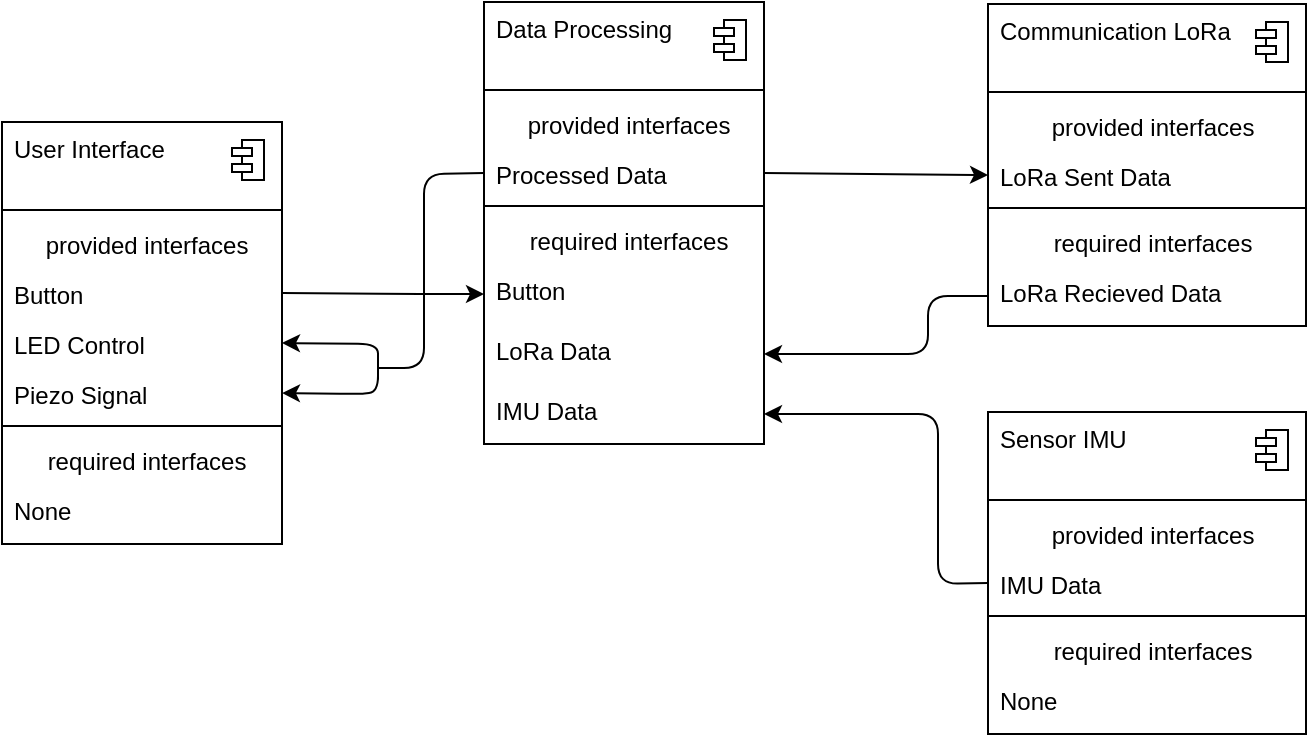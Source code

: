<mxfile version="26.0.11">
  <diagram id="MjFeRXZPXtYfNEGw_rVI" name="Seite-1">
    <mxGraphModel dx="954" dy="627" grid="0" gridSize="5" guides="1" tooltips="1" connect="1" arrows="1" fold="1" page="1" pageScale="1" pageWidth="827" pageHeight="1169" math="0" shadow="0">
      <root>
        <mxCell id="0" />
        <mxCell id="1" parent="0" />
        <mxCell id="KxT_3nnxwSCSf007zI9L-1" value="" style="fontStyle=1;align=center;verticalAlign=top;childLayout=stackLayout;horizontal=1;horizontalStack=0;resizeParent=1;resizeParentMax=0;resizeLast=0;marginBottom=0;" parent="1" vertex="1">
          <mxGeometry x="99" y="440" width="140" height="211" as="geometry" />
        </mxCell>
        <mxCell id="KxT_3nnxwSCSf007zI9L-2" value="User Interface" style="html=1;align=left;spacingLeft=4;verticalAlign=top;strokeColor=none;fillColor=none;" parent="KxT_3nnxwSCSf007zI9L-1" vertex="1">
          <mxGeometry width="140" height="40" as="geometry" />
        </mxCell>
        <mxCell id="KxT_3nnxwSCSf007zI9L-3" value="" style="shape=module;jettyWidth=10;jettyHeight=4;" parent="KxT_3nnxwSCSf007zI9L-2" vertex="1">
          <mxGeometry x="1" width="16" height="20" relative="1" as="geometry">
            <mxPoint x="-25" y="9" as="offset" />
          </mxGeometry>
        </mxCell>
        <mxCell id="KxT_3nnxwSCSf007zI9L-4" value="" style="line;strokeWidth=1;fillColor=none;align=left;verticalAlign=middle;spacingTop=-1;spacingLeft=3;spacingRight=3;rotatable=0;labelPosition=right;points=[];portConstraint=eastwest;" parent="KxT_3nnxwSCSf007zI9L-1" vertex="1">
          <mxGeometry y="40" width="140" height="8" as="geometry" />
        </mxCell>
        <mxCell id="KxT_3nnxwSCSf007zI9L-5" value="provided interfaces" style="html=1;align=center;spacingLeft=4;verticalAlign=top;strokeColor=none;fillColor=none;" parent="KxT_3nnxwSCSf007zI9L-1" vertex="1">
          <mxGeometry y="48" width="140" height="25" as="geometry" />
        </mxCell>
        <mxCell id="ilR9-OCXuEdhlFH5wt8X-6" value="Button" style="html=1;align=left;spacingLeft=4;verticalAlign=top;strokeColor=none;fillColor=none;" parent="KxT_3nnxwSCSf007zI9L-1" vertex="1">
          <mxGeometry y="73" width="140" height="25" as="geometry" />
        </mxCell>
        <mxCell id="ilR9-OCXuEdhlFH5wt8X-5" value="LED Control" style="html=1;align=left;spacingLeft=4;verticalAlign=top;strokeColor=none;fillColor=none;" parent="KxT_3nnxwSCSf007zI9L-1" vertex="1">
          <mxGeometry y="98" width="140" height="25" as="geometry" />
        </mxCell>
        <mxCell id="KxT_3nnxwSCSf007zI9L-6" value="Piezo Signal" style="html=1;align=left;spacingLeft=4;verticalAlign=top;strokeColor=none;fillColor=none;" parent="KxT_3nnxwSCSf007zI9L-1" vertex="1">
          <mxGeometry y="123" width="140" height="25" as="geometry" />
        </mxCell>
        <mxCell id="KxT_3nnxwSCSf007zI9L-7" value="" style="line;strokeWidth=1;fillColor=none;align=left;verticalAlign=middle;spacingTop=-1;spacingLeft=3;spacingRight=3;rotatable=0;labelPosition=right;points=[];portConstraint=eastwest;" parent="KxT_3nnxwSCSf007zI9L-1" vertex="1">
          <mxGeometry y="148" width="140" height="8" as="geometry" />
        </mxCell>
        <mxCell id="KxT_3nnxwSCSf007zI9L-8" value="required interfaces" style="html=1;align=center;spacingLeft=4;verticalAlign=top;strokeColor=none;fillColor=none;" parent="KxT_3nnxwSCSf007zI9L-1" vertex="1">
          <mxGeometry y="156" width="140" height="25" as="geometry" />
        </mxCell>
        <mxCell id="KxT_3nnxwSCSf007zI9L-9" value="None" style="html=1;align=left;spacingLeft=4;verticalAlign=top;strokeColor=none;fillColor=none;" parent="KxT_3nnxwSCSf007zI9L-1" vertex="1">
          <mxGeometry y="181" width="140" height="30" as="geometry" />
        </mxCell>
        <mxCell id="KxT_3nnxwSCSf007zI9L-11" value="" style="fontStyle=1;align=center;verticalAlign=top;childLayout=stackLayout;horizontal=1;horizontalStack=0;resizeParent=1;resizeParentMax=0;resizeLast=0;marginBottom=0;" parent="1" vertex="1">
          <mxGeometry x="340" y="380" width="140" height="221" as="geometry" />
        </mxCell>
        <mxCell id="KxT_3nnxwSCSf007zI9L-12" value="Data Processing" style="html=1;align=left;spacingLeft=4;verticalAlign=top;strokeColor=none;fillColor=none;" parent="KxT_3nnxwSCSf007zI9L-11" vertex="1">
          <mxGeometry width="140" height="40" as="geometry" />
        </mxCell>
        <mxCell id="KxT_3nnxwSCSf007zI9L-13" value="" style="shape=module;jettyWidth=10;jettyHeight=4;" parent="KxT_3nnxwSCSf007zI9L-12" vertex="1">
          <mxGeometry x="1" width="16" height="20" relative="1" as="geometry">
            <mxPoint x="-25" y="9" as="offset" />
          </mxGeometry>
        </mxCell>
        <mxCell id="KxT_3nnxwSCSf007zI9L-14" value="" style="line;strokeWidth=1;fillColor=none;align=left;verticalAlign=middle;spacingTop=-1;spacingLeft=3;spacingRight=3;rotatable=0;labelPosition=right;points=[];portConstraint=eastwest;" parent="KxT_3nnxwSCSf007zI9L-11" vertex="1">
          <mxGeometry y="40" width="140" height="8" as="geometry" />
        </mxCell>
        <mxCell id="KxT_3nnxwSCSf007zI9L-15" value="provided interfaces" style="html=1;align=center;spacingLeft=4;verticalAlign=top;strokeColor=none;fillColor=none;" parent="KxT_3nnxwSCSf007zI9L-11" vertex="1">
          <mxGeometry y="48" width="140" height="25" as="geometry" />
        </mxCell>
        <mxCell id="KxT_3nnxwSCSf007zI9L-16" value="Processed Data" style="html=1;align=left;spacingLeft=4;verticalAlign=top;strokeColor=none;fillColor=none;" parent="KxT_3nnxwSCSf007zI9L-11" vertex="1">
          <mxGeometry y="73" width="140" height="25" as="geometry" />
        </mxCell>
        <mxCell id="KxT_3nnxwSCSf007zI9L-17" value="" style="line;strokeWidth=1;fillColor=none;align=left;verticalAlign=middle;spacingTop=-1;spacingLeft=3;spacingRight=3;rotatable=0;labelPosition=right;points=[];portConstraint=eastwest;" parent="KxT_3nnxwSCSf007zI9L-11" vertex="1">
          <mxGeometry y="98" width="140" height="8" as="geometry" />
        </mxCell>
        <mxCell id="KxT_3nnxwSCSf007zI9L-18" value="required interfaces" style="html=1;align=center;spacingLeft=4;verticalAlign=top;strokeColor=none;fillColor=none;" parent="KxT_3nnxwSCSf007zI9L-11" vertex="1">
          <mxGeometry y="106" width="140" height="25" as="geometry" />
        </mxCell>
        <mxCell id="KxT_3nnxwSCSf007zI9L-51" value="Button" style="html=1;align=left;spacingLeft=4;verticalAlign=top;strokeColor=none;fillColor=none;" parent="KxT_3nnxwSCSf007zI9L-11" vertex="1">
          <mxGeometry y="131" width="140" height="30" as="geometry" />
        </mxCell>
        <mxCell id="KxT_3nnxwSCSf007zI9L-19" value="LoRa Data" style="html=1;align=left;spacingLeft=4;verticalAlign=top;strokeColor=none;fillColor=none;" parent="KxT_3nnxwSCSf007zI9L-11" vertex="1">
          <mxGeometry y="161" width="140" height="30" as="geometry" />
        </mxCell>
        <mxCell id="KxT_3nnxwSCSf007zI9L-20" value="IMU Data" style="html=1;align=left;spacingLeft=4;verticalAlign=top;strokeColor=none;fillColor=none;" parent="KxT_3nnxwSCSf007zI9L-11" vertex="1">
          <mxGeometry y="191" width="140" height="30" as="geometry" />
        </mxCell>
        <mxCell id="KxT_3nnxwSCSf007zI9L-31" value="" style="fontStyle=1;align=center;verticalAlign=top;childLayout=stackLayout;horizontal=1;horizontalStack=0;resizeParent=1;resizeParentMax=0;resizeLast=0;marginBottom=0;" parent="1" vertex="1">
          <mxGeometry x="592" y="585" width="159" height="161" as="geometry" />
        </mxCell>
        <mxCell id="KxT_3nnxwSCSf007zI9L-32" value="Sensor IMU " style="html=1;align=left;spacingLeft=4;verticalAlign=top;strokeColor=none;fillColor=none;" parent="KxT_3nnxwSCSf007zI9L-31" vertex="1">
          <mxGeometry width="159" height="40" as="geometry" />
        </mxCell>
        <mxCell id="KxT_3nnxwSCSf007zI9L-33" value="" style="shape=module;jettyWidth=10;jettyHeight=4;" parent="KxT_3nnxwSCSf007zI9L-32" vertex="1">
          <mxGeometry x="1" width="16" height="20" relative="1" as="geometry">
            <mxPoint x="-25" y="9" as="offset" />
          </mxGeometry>
        </mxCell>
        <mxCell id="KxT_3nnxwSCSf007zI9L-34" value="" style="line;strokeWidth=1;fillColor=none;align=left;verticalAlign=middle;spacingTop=-1;spacingLeft=3;spacingRight=3;rotatable=0;labelPosition=right;points=[];portConstraint=eastwest;" parent="KxT_3nnxwSCSf007zI9L-31" vertex="1">
          <mxGeometry y="40" width="159" height="8" as="geometry" />
        </mxCell>
        <mxCell id="KxT_3nnxwSCSf007zI9L-35" value="provided interfaces" style="html=1;align=center;spacingLeft=4;verticalAlign=top;strokeColor=none;fillColor=none;" parent="KxT_3nnxwSCSf007zI9L-31" vertex="1">
          <mxGeometry y="48" width="159" height="25" as="geometry" />
        </mxCell>
        <mxCell id="KxT_3nnxwSCSf007zI9L-36" value="IMU Data" style="html=1;align=left;spacingLeft=4;verticalAlign=top;strokeColor=none;fillColor=none;" parent="KxT_3nnxwSCSf007zI9L-31" vertex="1">
          <mxGeometry y="73" width="159" height="25" as="geometry" />
        </mxCell>
        <mxCell id="KxT_3nnxwSCSf007zI9L-37" value="" style="line;strokeWidth=1;fillColor=none;align=left;verticalAlign=middle;spacingTop=-1;spacingLeft=3;spacingRight=3;rotatable=0;labelPosition=right;points=[];portConstraint=eastwest;" parent="KxT_3nnxwSCSf007zI9L-31" vertex="1">
          <mxGeometry y="98" width="159" height="8" as="geometry" />
        </mxCell>
        <mxCell id="KxT_3nnxwSCSf007zI9L-38" value="required interfaces" style="html=1;align=center;spacingLeft=4;verticalAlign=top;strokeColor=none;fillColor=none;" parent="KxT_3nnxwSCSf007zI9L-31" vertex="1">
          <mxGeometry y="106" width="159" height="25" as="geometry" />
        </mxCell>
        <mxCell id="KxT_3nnxwSCSf007zI9L-40" value="None" style="html=1;align=left;spacingLeft=4;verticalAlign=top;strokeColor=none;fillColor=none;" parent="KxT_3nnxwSCSf007zI9L-31" vertex="1">
          <mxGeometry y="131" width="159" height="30" as="geometry" />
        </mxCell>
        <mxCell id="KxT_3nnxwSCSf007zI9L-41" value="" style="fontStyle=1;align=center;verticalAlign=top;childLayout=stackLayout;horizontal=1;horizontalStack=0;resizeParent=1;resizeParentMax=0;resizeLast=0;marginBottom=0;" parent="1" vertex="1">
          <mxGeometry x="592" y="381" width="159" height="161" as="geometry" />
        </mxCell>
        <mxCell id="KxT_3nnxwSCSf007zI9L-42" value="Communication LoRa" style="html=1;align=left;spacingLeft=4;verticalAlign=top;strokeColor=none;fillColor=none;" parent="KxT_3nnxwSCSf007zI9L-41" vertex="1">
          <mxGeometry width="159" height="40" as="geometry" />
        </mxCell>
        <mxCell id="KxT_3nnxwSCSf007zI9L-43" value="" style="shape=module;jettyWidth=10;jettyHeight=4;" parent="KxT_3nnxwSCSf007zI9L-42" vertex="1">
          <mxGeometry x="1" width="16" height="20" relative="1" as="geometry">
            <mxPoint x="-25" y="9" as="offset" />
          </mxGeometry>
        </mxCell>
        <mxCell id="KxT_3nnxwSCSf007zI9L-44" value="" style="line;strokeWidth=1;fillColor=none;align=left;verticalAlign=middle;spacingTop=-1;spacingLeft=3;spacingRight=3;rotatable=0;labelPosition=right;points=[];portConstraint=eastwest;" parent="KxT_3nnxwSCSf007zI9L-41" vertex="1">
          <mxGeometry y="40" width="159" height="8" as="geometry" />
        </mxCell>
        <mxCell id="KxT_3nnxwSCSf007zI9L-45" value="provided interfaces" style="html=1;align=center;spacingLeft=4;verticalAlign=top;strokeColor=none;fillColor=none;" parent="KxT_3nnxwSCSf007zI9L-41" vertex="1">
          <mxGeometry y="48" width="159" height="25" as="geometry" />
        </mxCell>
        <mxCell id="KxT_3nnxwSCSf007zI9L-46" value="LoRa Sent Data" style="html=1;align=left;spacingLeft=4;verticalAlign=top;strokeColor=none;fillColor=none;" parent="KxT_3nnxwSCSf007zI9L-41" vertex="1">
          <mxGeometry y="73" width="159" height="25" as="geometry" />
        </mxCell>
        <mxCell id="KxT_3nnxwSCSf007zI9L-47" value="" style="line;strokeWidth=1;fillColor=none;align=left;verticalAlign=middle;spacingTop=-1;spacingLeft=3;spacingRight=3;rotatable=0;labelPosition=right;points=[];portConstraint=eastwest;" parent="KxT_3nnxwSCSf007zI9L-41" vertex="1">
          <mxGeometry y="98" width="159" height="8" as="geometry" />
        </mxCell>
        <mxCell id="KxT_3nnxwSCSf007zI9L-48" value="required interfaces" style="html=1;align=center;spacingLeft=4;verticalAlign=top;strokeColor=none;fillColor=none;" parent="KxT_3nnxwSCSf007zI9L-41" vertex="1">
          <mxGeometry y="106" width="159" height="25" as="geometry" />
        </mxCell>
        <mxCell id="KxT_3nnxwSCSf007zI9L-49" value="LoRa Recieved Data" style="html=1;align=left;spacingLeft=4;verticalAlign=top;strokeColor=none;fillColor=none;" parent="KxT_3nnxwSCSf007zI9L-41" vertex="1">
          <mxGeometry y="131" width="159" height="30" as="geometry" />
        </mxCell>
        <mxCell id="ilR9-OCXuEdhlFH5wt8X-7" value="" style="endArrow=classic;html=1;rounded=1;exitX=1;exitY=0.5;exitDx=0;exitDy=0;entryX=0;entryY=0.5;entryDx=0;entryDy=0;curved=0;" parent="1" source="ilR9-OCXuEdhlFH5wt8X-6" target="KxT_3nnxwSCSf007zI9L-51" edge="1">
          <mxGeometry width="50" height="50" relative="1" as="geometry">
            <mxPoint x="360" y="671" as="sourcePoint" />
            <mxPoint x="410" y="621" as="targetPoint" />
            <Array as="points">
              <mxPoint x="298" y="526" />
            </Array>
          </mxGeometry>
        </mxCell>
        <mxCell id="ilR9-OCXuEdhlFH5wt8X-12" value="" style="endArrow=classic;html=1;rounded=1;curved=0;exitX=0;exitY=0.5;exitDx=0;exitDy=0;entryX=1;entryY=0.5;entryDx=0;entryDy=0;" parent="1" source="KxT_3nnxwSCSf007zI9L-36" target="KxT_3nnxwSCSf007zI9L-20" edge="1">
          <mxGeometry width="50" height="50" relative="1" as="geometry">
            <mxPoint x="487" y="641" as="sourcePoint" />
            <mxPoint x="537" y="591" as="targetPoint" />
            <Array as="points">
              <mxPoint x="567" y="671" />
              <mxPoint x="567" y="586" />
            </Array>
          </mxGeometry>
        </mxCell>
        <mxCell id="ilR9-OCXuEdhlFH5wt8X-13" value="" style="endArrow=none;html=1;rounded=1;entryX=0;entryY=0.5;entryDx=0;entryDy=0;curved=0;" parent="1" target="KxT_3nnxwSCSf007zI9L-16" edge="1">
          <mxGeometry width="50" height="50" relative="1" as="geometry">
            <mxPoint x="287" y="563" as="sourcePoint" />
            <mxPoint x="315" y="573" as="targetPoint" />
            <Array as="points">
              <mxPoint x="310" y="563" />
              <mxPoint x="310" y="466" />
            </Array>
          </mxGeometry>
        </mxCell>
        <mxCell id="ilR9-OCXuEdhlFH5wt8X-14" value="" style="endArrow=classic;html=1;rounded=1;entryX=1;entryY=0.5;entryDx=0;entryDy=0;curved=0;" parent="1" target="ilR9-OCXuEdhlFH5wt8X-5" edge="1">
          <mxGeometry width="50" height="50" relative="1" as="geometry">
            <mxPoint x="287" y="566" as="sourcePoint" />
            <mxPoint x="321" y="590" as="targetPoint" />
            <Array as="points">
              <mxPoint x="287" y="570" />
              <mxPoint x="287" y="551" />
            </Array>
          </mxGeometry>
        </mxCell>
        <mxCell id="ilR9-OCXuEdhlFH5wt8X-15" value="" style="endArrow=classic;html=1;rounded=1;strokeColor=default;align=center;verticalAlign=middle;fontFamily=Helvetica;fontSize=11;fontColor=default;labelBackgroundColor=default;curved=0;entryX=1;entryY=0.5;entryDx=0;entryDy=0;" parent="1" target="KxT_3nnxwSCSf007zI9L-6" edge="1">
          <mxGeometry width="50" height="50" relative="1" as="geometry">
            <mxPoint x="287" y="559" as="sourcePoint" />
            <mxPoint x="320" y="601" as="targetPoint" />
            <Array as="points">
              <mxPoint x="287" y="575" />
              <mxPoint x="278" y="576" />
            </Array>
          </mxGeometry>
        </mxCell>
        <mxCell id="gKymUOFG5kKkR18EADR--1" value="" style="endArrow=classic;html=1;rounded=1;exitX=0;exitY=0.5;exitDx=0;exitDy=0;entryX=1;entryY=0.5;entryDx=0;entryDy=0;curved=0;" edge="1" parent="1" source="KxT_3nnxwSCSf007zI9L-49" target="KxT_3nnxwSCSf007zI9L-19">
          <mxGeometry width="50" height="50" relative="1" as="geometry">
            <mxPoint x="516" y="403" as="sourcePoint" />
            <mxPoint x="566" y="353" as="targetPoint" />
            <Array as="points">
              <mxPoint x="562" y="527" />
              <mxPoint x="562" y="556" />
            </Array>
          </mxGeometry>
        </mxCell>
        <mxCell id="gKymUOFG5kKkR18EADR--3" value="" style="endArrow=classic;html=1;rounded=0;exitX=1;exitY=0.5;exitDx=0;exitDy=0;entryX=0;entryY=0.5;entryDx=0;entryDy=0;" edge="1" parent="1" source="KxT_3nnxwSCSf007zI9L-16" target="KxT_3nnxwSCSf007zI9L-46">
          <mxGeometry width="50" height="50" relative="1" as="geometry">
            <mxPoint x="524" y="452" as="sourcePoint" />
            <mxPoint x="574" y="402" as="targetPoint" />
          </mxGeometry>
        </mxCell>
      </root>
    </mxGraphModel>
  </diagram>
</mxfile>
